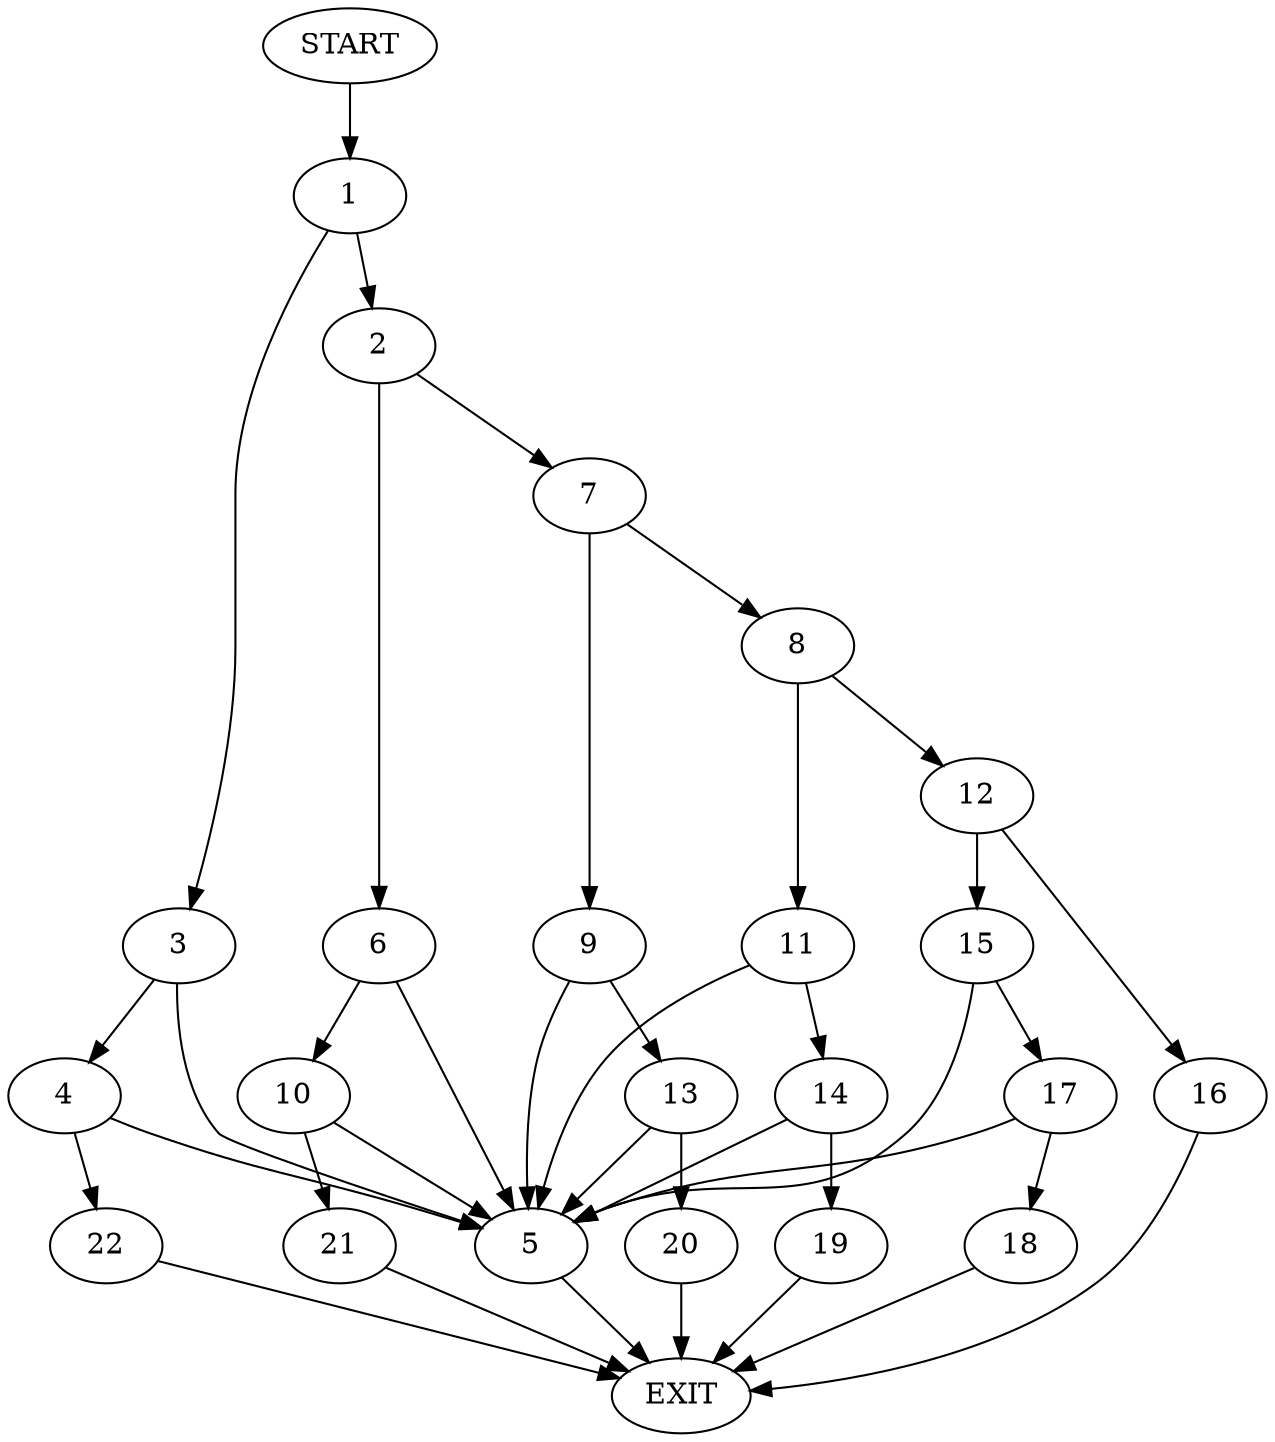 digraph {
0 [label="START"]
23 [label="EXIT"]
0 -> 1
1 -> 2
1 -> 3
3 -> 4
3 -> 5
2 -> 6
2 -> 7
7 -> 8
7 -> 9
6 -> 10
6 -> 5
8 -> 11
8 -> 12
9 -> 13
9 -> 5
11 -> 14
11 -> 5
12 -> 15
12 -> 16
15 -> 5
15 -> 17
16 -> 23
17 -> 18
17 -> 5
5 -> 23
18 -> 23
14 -> 19
14 -> 5
19 -> 23
13 -> 20
13 -> 5
20 -> 23
10 -> 21
10 -> 5
21 -> 23
4 -> 22
4 -> 5
22 -> 23
}
